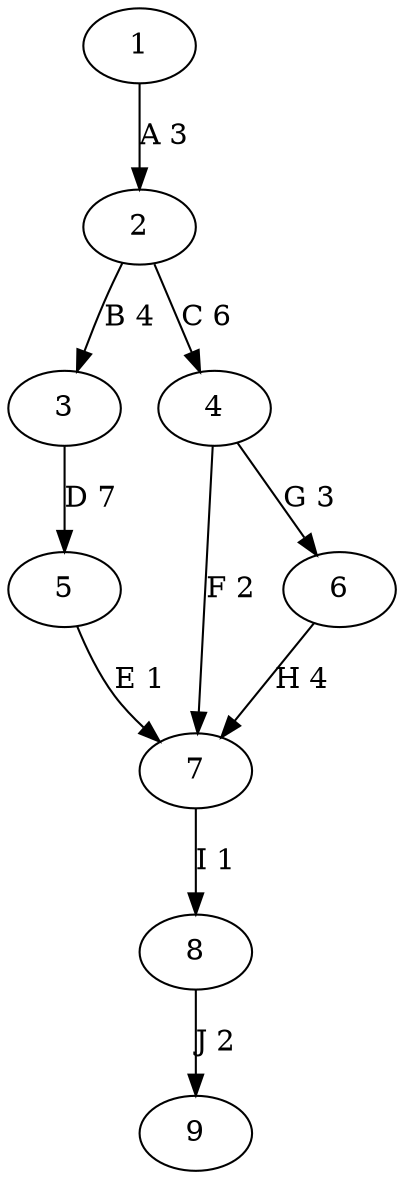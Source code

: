 digraph G { 
  1 -> 2 [label="A 3"]
  2 -> 3 [label="B 4"]
  2 -> 4 [label="C 6"]
  3 -> 5 [label="D 7"]
  5 -> 7 [label="E 1"]
  4 -> 7 [label="F 2"]
  4 -> 6 [label="G 3"]
  6 -> 7 [label="H 4"]
  7 -> 8 [label="I 1"]
  8 -> 9 [label="J 2"]

}
